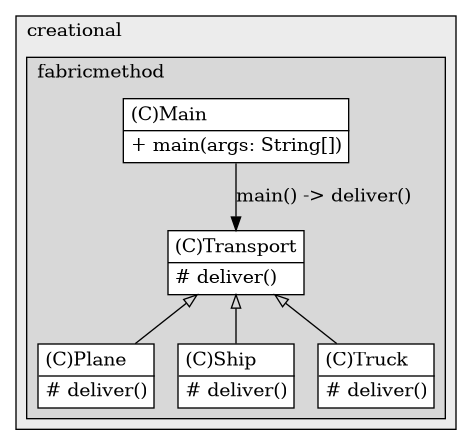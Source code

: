 @startuml

/' diagram meta data start
config=StructureConfiguration;
{
  "projectClassification": {
    "searchMode": "OpenProject", // OpenProject, AllProjects
    "includedProjects": "",
    "pathEndKeywords": "*.impl",
    "isClientPath": "",
    "isClientName": "",
    "isTestPath": "",
    "isTestName": "",
    "isMappingPath": "",
    "isMappingName": "",
    "isDataAccessPath": "",
    "isDataAccessName": "",
    "isDataStructurePath": "",
    "isDataStructureName": "",
    "isInterfaceStructuresPath": "",
    "isInterfaceStructuresName": "",
    "isEntryPointPath": "",
    "isEntryPointName": "",
    "treatFinalFieldsAsMandatory": false
  },
  "graphRestriction": {
    "classPackageExcludeFilter": "",
    "classPackageIncludeFilter": "theory.practice2.creational.fabricmethod.before",
    "classNameExcludeFilter": "",
    "classNameIncludeFilter": "",
    "methodNameExcludeFilter": "",
    "methodNameIncludeFilter": "",
    "removeByInheritance": "", // inheritance/annotation based filtering is done in a second step
    "removeByAnnotation": "",
    "removeByClassPackage": "", // cleanup the graph after inheritance/annotation based filtering is done
    "removeByClassName": "",
    "cutMappings": false,
    "cutEnum": true,
    "cutTests": true,
    "cutClient": true,
    "cutDataAccess": true,
    "cutInterfaceStructures": true,
    "cutDataStructures": true,
    "cutGetterAndSetter": true,
    "cutConstructors": true
  },
  "graphTraversal": {
    "forwardDepth": 3,
    "backwardDepth": 3,
    "classPackageExcludeFilter": "",
    "classPackageIncludeFilter": "",
    "classNameExcludeFilter": "",
    "classNameIncludeFilter": "",
    "methodNameExcludeFilter": "",
    "methodNameIncludeFilter": "",
    "hideMappings": false,
    "hideDataStructures": false,
    "hidePrivateMethods": true,
    "hideInterfaceCalls": true, // indirection: implementation -> interface (is hidden) -> implementation
    "onlyShowApplicationEntryPoints": false, // root node is included
    "useMethodCallsForStructureDiagram": "ForwardOnly" // ForwardOnly, BothDirections, No
  },
  "details": {
    "aggregation": "GroupByClass", // ByClass, GroupByClass, None
    "showClassGenericTypes": true,
    "showMethods": true,
    "showMethodParameterNames": true,
    "showMethodParameterTypes": true,
    "showMethodReturnType": true,
    "showPackageLevels": 2,
    "showDetailedClassStructure": true
  },
  "rootClass": "theory.practice2.creational.fabricmethod.before.Main",
  "extensionCallbackMethod": "" // qualified.class.name#methodName - signature: public static String method(String)
}
diagram meta data end '/



digraph g {
    rankdir="TB"
    splines=polyline
    

'nodes 
subgraph cluster_1373716298 { 
   	label=creational
	labeljust=l
	fillcolor="#ececec"
	style=filled
   
   subgraph cluster_339022314 { 
   	label=fabricmethod
	labeljust=l
	fillcolor="#d8d8d8"
	style=filled
   
   Main1907213251[
	label=<<TABLE BORDER="1" CELLBORDER="0" CELLPADDING="4" CELLSPACING="0">
<TR><TD ALIGN="LEFT" >(C)Main</TD></TR>
<HR/>
<TR><TD ALIGN="LEFT" >+ main(args: String[])</TD></TR>
</TABLE>>
	style=filled
	margin=0
	shape=plaintext
	fillcolor="#FFFFFF"
];

Plane1907213251[
	label=<<TABLE BORDER="1" CELLBORDER="0" CELLPADDING="4" CELLSPACING="0">
<TR><TD ALIGN="LEFT" >(C)Plane</TD></TR>
<HR/>
<TR><TD ALIGN="LEFT" ># deliver()</TD></TR>
</TABLE>>
	style=filled
	margin=0
	shape=plaintext
	fillcolor="#FFFFFF"
];

Ship1907213251[
	label=<<TABLE BORDER="1" CELLBORDER="0" CELLPADDING="4" CELLSPACING="0">
<TR><TD ALIGN="LEFT" >(C)Ship</TD></TR>
<HR/>
<TR><TD ALIGN="LEFT" ># deliver()</TD></TR>
</TABLE>>
	style=filled
	margin=0
	shape=plaintext
	fillcolor="#FFFFFF"
];

Transport1907213251[
	label=<<TABLE BORDER="1" CELLBORDER="0" CELLPADDING="4" CELLSPACING="0">
<TR><TD ALIGN="LEFT" >(C)Transport</TD></TR>
<HR/>
<TR><TD ALIGN="LEFT" ># deliver()</TD></TR>
</TABLE>>
	style=filled
	margin=0
	shape=plaintext
	fillcolor="#FFFFFF"
];

Truck1907213251[
	label=<<TABLE BORDER="1" CELLBORDER="0" CELLPADDING="4" CELLSPACING="0">
<TR><TD ALIGN="LEFT" >(C)Truck</TD></TR>
<HR/>
<TR><TD ALIGN="LEFT" ># deliver()</TD></TR>
</TABLE>>
	style=filled
	margin=0
	shape=plaintext
	fillcolor="#FFFFFF"
];
} 
} 

'edges    
Main1907213251 -> Transport1907213251[label="main() -> deliver()"];
Transport1907213251 -> Plane1907213251[arrowhead=none, arrowtail=empty, dir=both];
Transport1907213251 -> Ship1907213251[arrowhead=none, arrowtail=empty, dir=both];
Transport1907213251 -> Truck1907213251[arrowhead=none, arrowtail=empty, dir=both];
    
}
@enduml